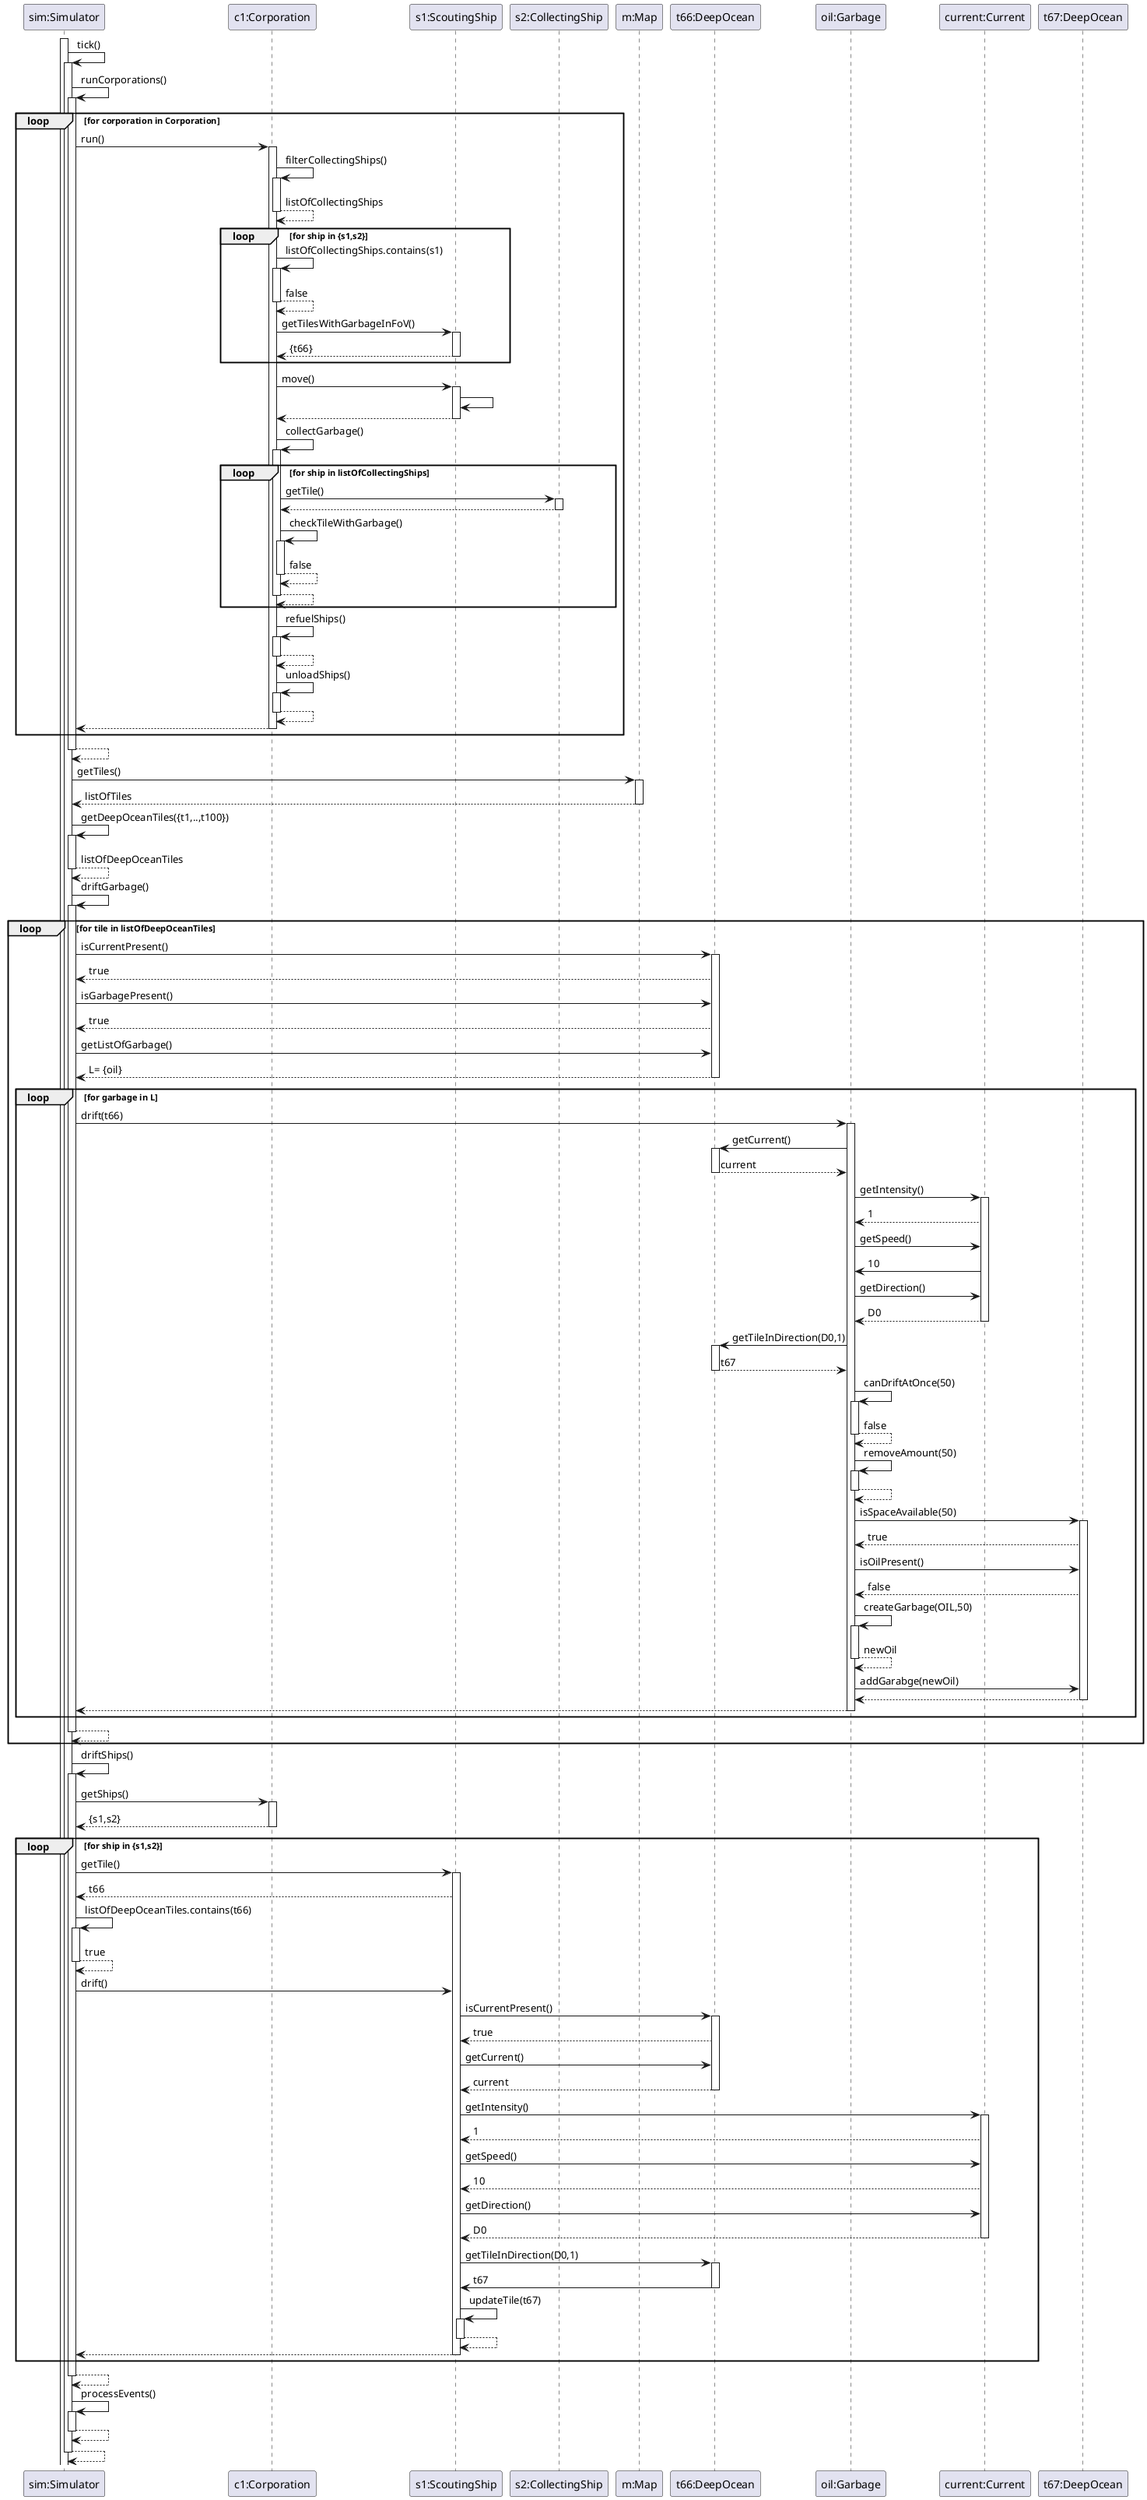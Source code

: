 @startuml
participant "sim:Simulator" as s
participant "c1:Corporation" as c1
participant "s1:ScoutingShip" as scouting
participant "s2:CollectingShip" as collecting
participant "m:Map" as m
participant "t66:DeepOcean" as t66
participant "oil:Garbage" as oil
participant "current:Current" as current
participant "t67:DeepOcean" as t67




activate s

s -> s: tick()
activate s

s -> s: runCorporations()
activate s

loop for corporation in Corporation
s -> c1: run()
activate c1

c1 -> c1: filterCollectingShips()
activate c1

c1 --> c1: listOfCollectingShips
deactivate c1

loop for ship in {s1,s2}

c1 -> c1: listOfCollectingShips.contains(s1)
activate c1

c1 --> c1: false
deactivate c1

c1 -> scouting: getTilesWithGarbageInFoV()
activate scouting

scouting --> c1: {t66}
deactivate scouting


end

c1 -> scouting: move()
activate scouting

scouting -> scouting:


scouting --> c1
deactivate scouting


c1 -> c1: collectGarbage()
activate c1

loop for ship in listOfCollectingShips

c1 -> collecting: getTile()
activate collecting

collecting --> c1:
deactivate collecting

c1 -> c1: checkTileWithGarbage()
activate c1

c1--> c1: false
deactivate c1

c1--> c1
deactivate c1
end


c1 -> c1: refuelShips()
activate c1


c1--> c1
deactivate c1

c1 -> c1: unloadShips()
activate c1

c1 --> c1
deactivate c1

c1 --> s
deactivate c1
end



s --> s
deactivate s
s -> m: getTiles()
activate m

m --> s : listOfTiles
deactivate m

s -> s: getDeepOceanTiles({t1,..,t100})
activate s

s --> s: listOfDeepOceanTiles
deactivate


s -> s: driftGarbage()
activate s



loop for tile in listOfDeepOceanTiles

s -> t66: isCurrentPresent()
activate t66

t66 --> s:true

s -> t66: isGarbagePresent()

t66--> s: true

s -> t66: getListOfGarbage()
t66 --> s: L= {oil}
deactivate t66

loop for garbage in L
s -> oil: drift(t66)
activate oil

oil -> t66: getCurrent()
activate t66

t66 --> oil: current
deactivate t66

oil -> current: getIntensity()
activate current

current --> oil: 1



oil -> current: getSpeed()
current-> oil: 10

oil -> current: getDirection()
current --> oil: D0
deactivate current
oil -> t66: getTileInDirection(D0,1)
activate t66

t66 --> oil: t67
deactivate t66

oil -> oil: canDriftAtOnce(50)
activate oil
oil --> oil: false
deactivate oil


oil -> oil: removeAmount(50)
activate oil

oil --> oil
deactivate oil

'need loop to check other tiles if space is not availabel
oil -> t67: isSpaceAvailable(50)
activate t67

t67 --> oil: true

oil -> t67 : isOilPresent()

t67 --> oil: false



oil -> oil: createGarbage(OIL,50)
activate oil

oil --> oil: newOil
deactivate oil

' Here the problem is: Current can drift more than 1 tile, but we call drift(t67,curr)
' without actually computing the destination tile, we just assume it goes there and then
' query getIntensity() and getSpeed() which makes no sense at this point.






oil -> t67: addGarabge(newOil)
t67 --> oil
deactivate t67

oil --> s
deactivate oil
end
s --> s
deactivate s
end

s -> s: driftShips()
activate s

s -> c1: getShips()
activate c1

c1 --> s: {s1,s2}
deactivate c1

loop for ship in {s1,s2}

s -> scouting: getTile()
activate scouting
scouting --> s: t66

s -> s: listOfDeepOceanTiles.contains(t66)
activate s
s --> s: true
deactivate s


s -> scouting: drift()

scouting -> t66: isCurrentPresent()
activate t66


t66 --> scouting: true

scouting -> t66: getCurrent()


t66 --> scouting: current
deactivate t66


scouting -> current: getIntensity()
activate current

current --> scouting: 1

scouting -> current: getSpeed()
current --> scouting: 10

scouting -> current: getDirection()
current --> scouting: D0
deactivate current

scouting -> t66: getTileInDirection(D0,1)
activate t66

t66 -> scouting: t67
deactivate t66

scouting -> scouting: updateTile(t67)
activate scouting

scouting --> scouting
deactivate


scouting --> s
deactivate scouting
end
s --> s
deactivate s
s -> s: processEvents()
activate s
s --> s
deactivate s

s --> s
deactivate s

@enduml